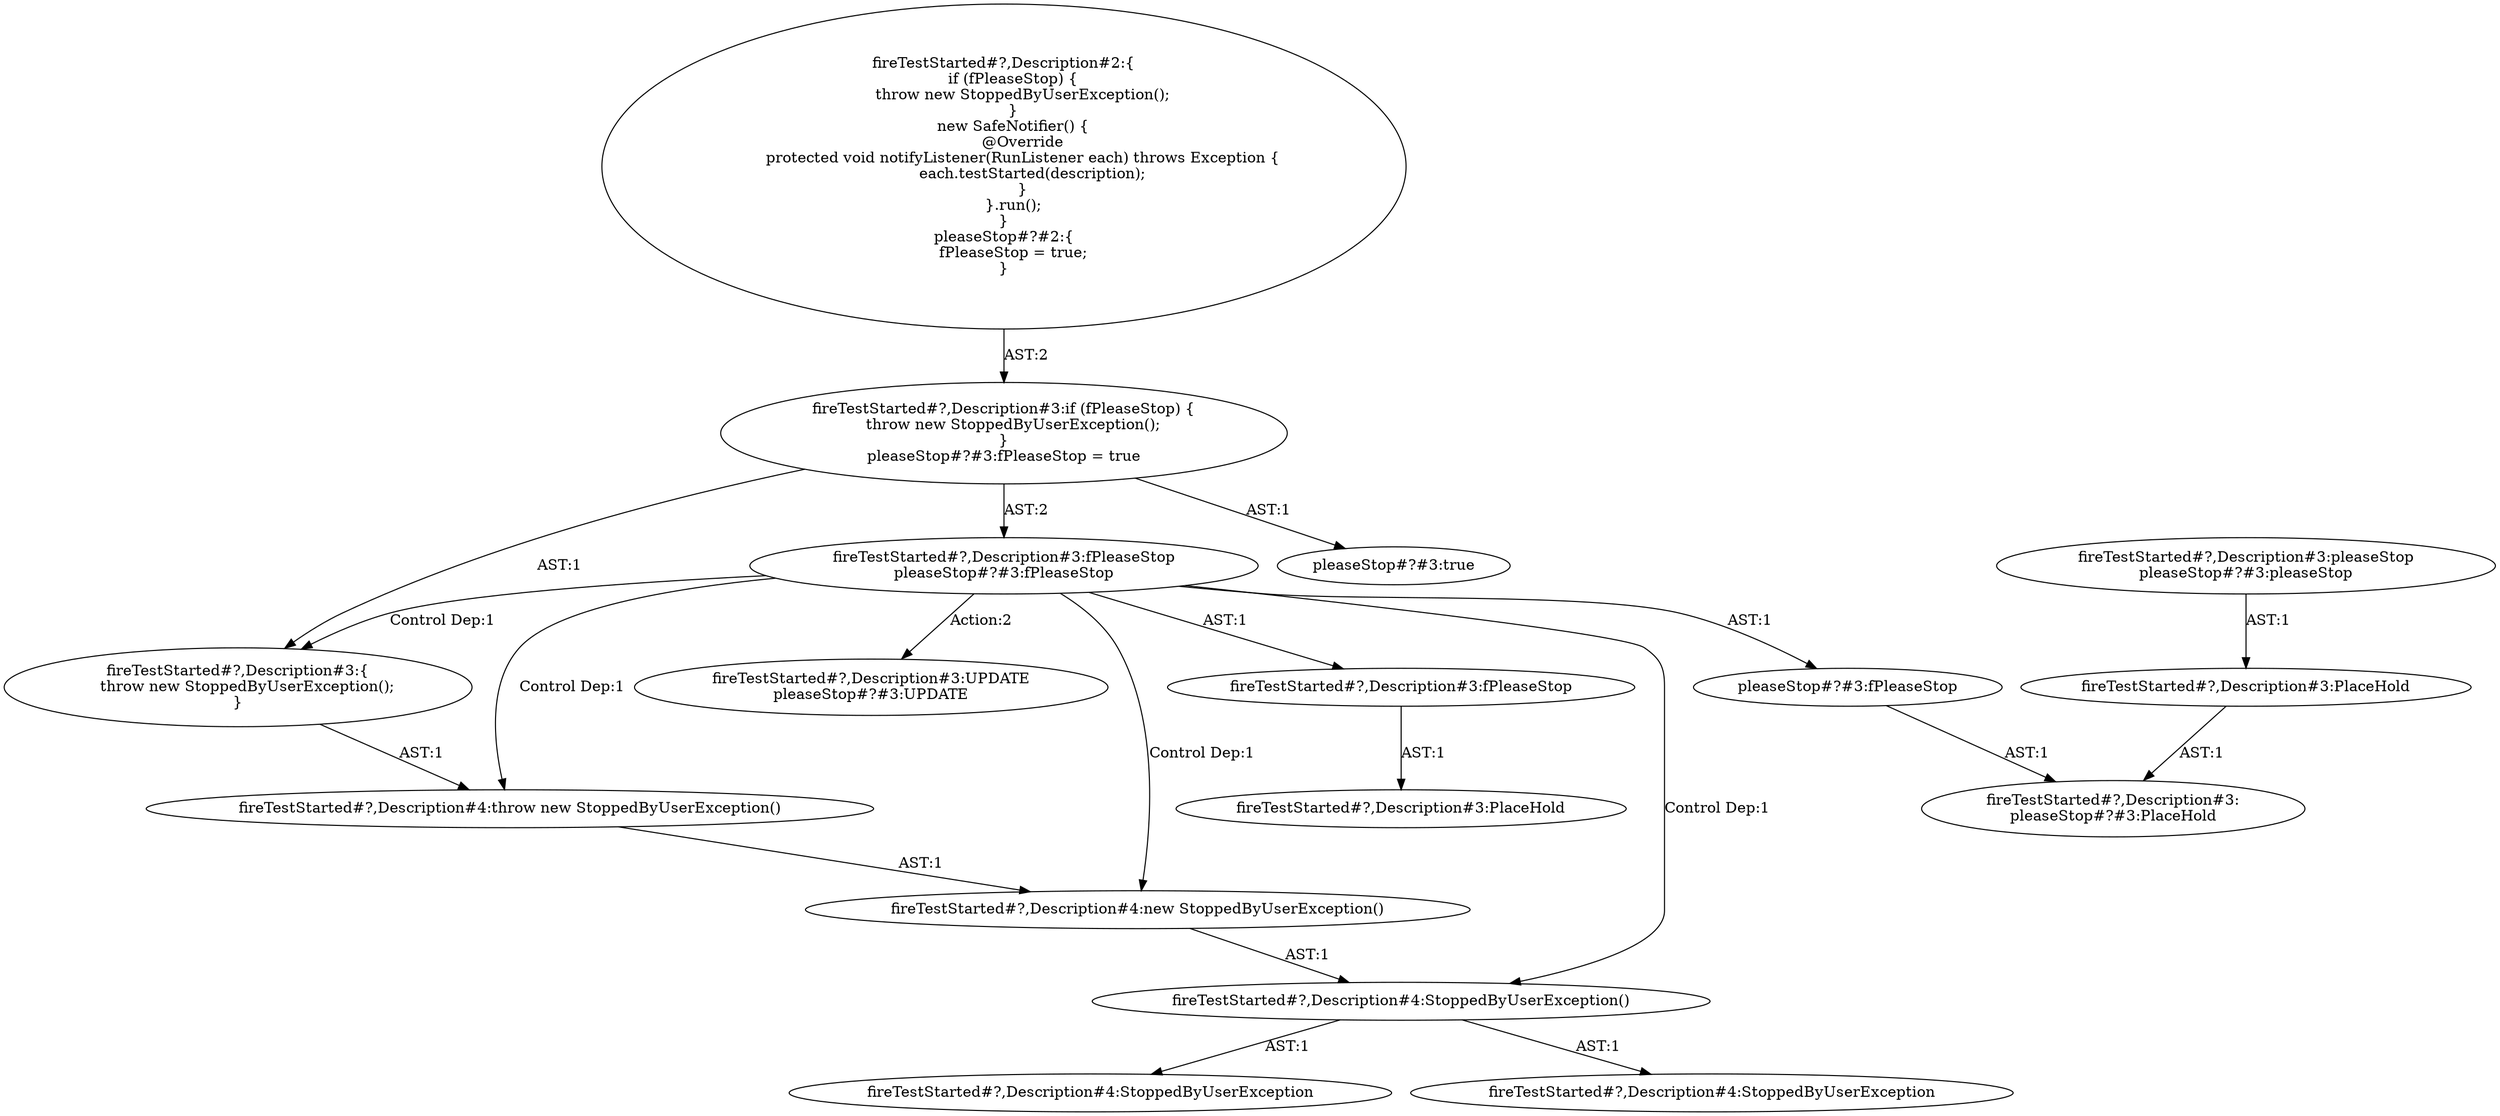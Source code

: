 digraph "Pattern" {
0 [label="fireTestStarted#?,Description#3:UPDATE
pleaseStop#?#3:UPDATE" shape=ellipse]
1 [label="fireTestStarted#?,Description#3:fPleaseStop
pleaseStop#?#3:fPleaseStop" shape=ellipse]
2 [label="fireTestStarted#?,Description#3:if (fPleaseStop) \{
    throw new StoppedByUserException();
\}
pleaseStop#?#3:fPleaseStop = true" shape=ellipse]
3 [label="fireTestStarted#?,Description#2:\{
    if (fPleaseStop) \{
        throw new StoppedByUserException();
    \}
    new SafeNotifier() \{
        @Override
        protected void notifyListener(RunListener each) throws Exception \{
            each.testStarted(description);
        \}
    \}.run();
\}
pleaseStop#?#2:\{
    fPleaseStop = true;
\}" shape=ellipse]
4 [label="fireTestStarted#?,Description#3:\{
    throw new StoppedByUserException();
\}" shape=ellipse]
5 [label="fireTestStarted#?,Description#3:pleaseStop
pleaseStop#?#3:pleaseStop" shape=ellipse]
6 [label="fireTestStarted#?,Description#3:PlaceHold" shape=ellipse]
7 [label="fireTestStarted#?,Description#3:
pleaseStop#?#3:PlaceHold" shape=ellipse]
8 [label="fireTestStarted#?,Description#4:throw new StoppedByUserException()" shape=ellipse]
9 [label="fireTestStarted#?,Description#4:new StoppedByUserException()" shape=ellipse]
10 [label="fireTestStarted#?,Description#4:StoppedByUserException()" shape=ellipse]
11 [label="fireTestStarted#?,Description#4:StoppedByUserException" shape=ellipse]
12 [label="fireTestStarted#?,Description#4:StoppedByUserException" shape=ellipse]
13 [label="fireTestStarted#?,Description#3:fPleaseStop" shape=ellipse]
14 [label="fireTestStarted#?,Description#3:PlaceHold" shape=ellipse]
15 [label="pleaseStop#?#3:true" shape=ellipse]
16 [label="pleaseStop#?#3:fPleaseStop" shape=ellipse]
1 -> 0 [label="Action:2"];
1 -> 13 [label="AST:1"];
1 -> 4 [label="Control Dep:1"];
1 -> 8 [label="Control Dep:1"];
1 -> 9 [label="Control Dep:1"];
1 -> 10 [label="Control Dep:1"];
1 -> 16 [label="AST:1"];
2 -> 1 [label="AST:2"];
2 -> 4 [label="AST:1"];
2 -> 15 [label="AST:1"];
3 -> 2 [label="AST:2"];
4 -> 8 [label="AST:1"];
5 -> 6 [label="AST:1"];
6 -> 7 [label="AST:1"];
8 -> 9 [label="AST:1"];
9 -> 10 [label="AST:1"];
10 -> 12 [label="AST:1"];
10 -> 11 [label="AST:1"];
13 -> 14 [label="AST:1"];
16 -> 7 [label="AST:1"];
}
